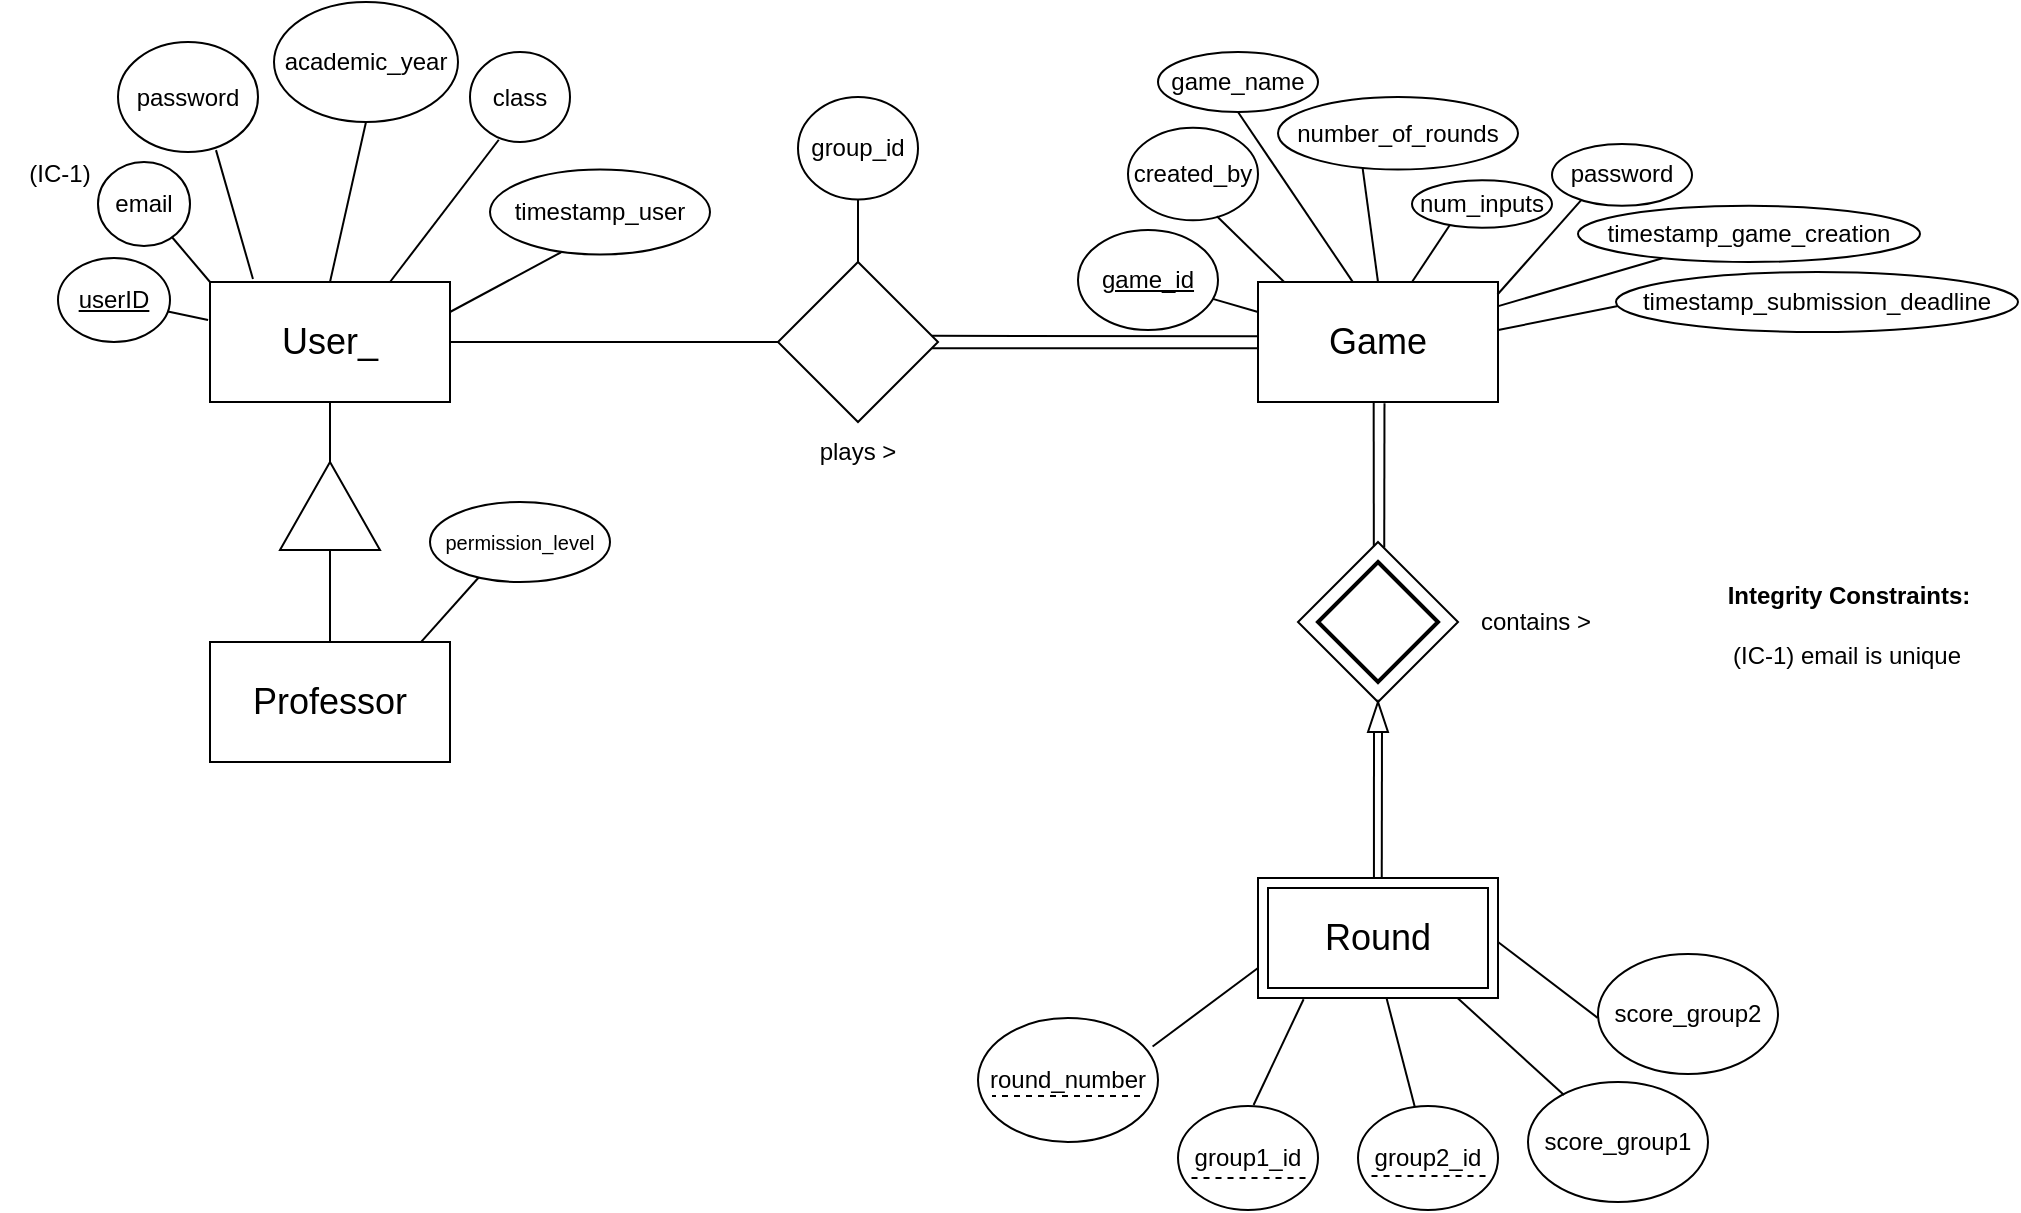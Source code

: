 <mxfile version="25.0.3">
  <diagram name="Page-1" id="LSEg3EpEl5tJXPGkTr6A">
    <mxGraphModel dx="446" dy="1366" grid="1" gridSize="10" guides="1" tooltips="1" connect="1" arrows="1" fold="1" page="1" pageScale="1" pageWidth="827" pageHeight="1169" math="0" shadow="0">
      <root>
        <mxCell id="0" />
        <mxCell id="1" parent="0" />
        <mxCell id="KEBvnTViSRa0IrhKISGH-2" value="Professor" style="rounded=0;whiteSpace=wrap;html=1;fontSize=18;" parent="1" vertex="1">
          <mxGeometry x="226" y="80" width="120" height="60" as="geometry" />
        </mxCell>
        <mxCell id="KEBvnTViSRa0IrhKISGH-3" value="User_" style="rounded=0;whiteSpace=wrap;html=1;fontSize=18;" parent="1" vertex="1">
          <mxGeometry x="226" y="-100" width="120" height="60" as="geometry" />
        </mxCell>
        <mxCell id="KEBvnTViSRa0IrhKISGH-5" value="Game" style="rounded=0;whiteSpace=wrap;html=1;fontSize=18;" parent="1" vertex="1">
          <mxGeometry x="750" y="-100" width="120" height="60" as="geometry" />
        </mxCell>
        <mxCell id="KEBvnTViSRa0IrhKISGH-14" value="class" style="ellipse;whiteSpace=wrap;html=1;" parent="1" vertex="1">
          <mxGeometry x="356" y="-215" width="50" height="45" as="geometry" />
        </mxCell>
        <mxCell id="KEBvnTViSRa0IrhKISGH-16" value="" style="endArrow=none;html=1;rounded=0;exitX=1;exitY=0.5;exitDx=0;exitDy=0;entryX=0;entryY=0.5;entryDx=0;entryDy=0;" parent="1" source="KEBvnTViSRa0IrhKISGH-3" target="1a8eKbtsdFFPZXMQkyjr-9" edge="1">
          <mxGeometry width="50" height="50" relative="1" as="geometry">
            <mxPoint x="426" y="170" as="sourcePoint" />
            <mxPoint x="486" y="-70" as="targetPoint" />
          </mxGeometry>
        </mxCell>
        <mxCell id="KEBvnTViSRa0IrhKISGH-17" value="" style="endArrow=none;html=1;rounded=0;exitX=-0.002;exitY=0.452;exitDx=0;exitDy=0;entryX=0.961;entryY=0.461;entryDx=0;entryDy=0;entryPerimeter=0;exitPerimeter=0;" parent="1" source="KEBvnTViSRa0IrhKISGH-5" target="1a8eKbtsdFFPZXMQkyjr-9" edge="1">
          <mxGeometry width="50" height="50" relative="1" as="geometry">
            <mxPoint x="510" y="129" as="sourcePoint" />
            <mxPoint x="636.88" y="-73.18" as="targetPoint" />
          </mxGeometry>
        </mxCell>
        <mxCell id="KEBvnTViSRa0IrhKISGH-19" value="" style="rhombus;whiteSpace=wrap;html=1;" parent="1" vertex="1">
          <mxGeometry x="770" y="30" width="80" height="80" as="geometry" />
        </mxCell>
        <mxCell id="KEBvnTViSRa0IrhKISGH-20" value="" style="endArrow=none;html=1;rounded=0;entryX=0.482;entryY=1.006;entryDx=0;entryDy=0;entryPerimeter=0;exitX=0.474;exitY=0.027;exitDx=0;exitDy=0;exitPerimeter=0;" parent="1" source="KEBvnTViSRa0IrhKISGH-19" target="KEBvnTViSRa0IrhKISGH-5" edge="1">
          <mxGeometry width="50" height="50" relative="1" as="geometry">
            <mxPoint x="808" y="30" as="sourcePoint" />
            <mxPoint x="740" y="250" as="targetPoint" />
          </mxGeometry>
        </mxCell>
        <mxCell id="KEBvnTViSRa0IrhKISGH-21" value="" style="endArrow=none;html=1;rounded=0;exitX=0.483;exitY=-0.001;exitDx=0;exitDy=0;exitPerimeter=0;" parent="1" source="KEBvnTViSRa0IrhKISGH-81" edge="1">
          <mxGeometry width="50" height="50" relative="1" as="geometry">
            <mxPoint x="807.72" y="180.3" as="sourcePoint" />
            <mxPoint x="808" y="120" as="targetPoint" />
          </mxGeometry>
        </mxCell>
        <mxCell id="KEBvnTViSRa0IrhKISGH-25" value="&lt;u&gt;userID&lt;/u&gt;" style="ellipse;whiteSpace=wrap;html=1;" parent="1" vertex="1">
          <mxGeometry x="150" y="-112" width="56" height="42" as="geometry" />
        </mxCell>
        <mxCell id="KEBvnTViSRa0IrhKISGH-26" value="timestamp_user" style="ellipse;whiteSpace=wrap;html=1;" parent="1" vertex="1">
          <mxGeometry x="366" y="-156.25" width="110" height="42.5" as="geometry" />
        </mxCell>
        <mxCell id="KEBvnTViSRa0IrhKISGH-27" value="" style="triangle;whiteSpace=wrap;html=1;rotation=-90;" parent="1" vertex="1">
          <mxGeometry x="264" y="-13" width="44" height="50" as="geometry" />
        </mxCell>
        <mxCell id="KEBvnTViSRa0IrhKISGH-29" value="" style="endArrow=none;html=1;rounded=0;entryX=0.5;entryY=1;entryDx=0;entryDy=0;exitX=1;exitY=0.5;exitDx=0;exitDy=0;" parent="1" source="KEBvnTViSRa0IrhKISGH-27" target="KEBvnTViSRa0IrhKISGH-3" edge="1">
          <mxGeometry width="50" height="50" relative="1" as="geometry">
            <mxPoint x="476" y="290" as="sourcePoint" />
            <mxPoint x="526" y="240" as="targetPoint" />
          </mxGeometry>
        </mxCell>
        <mxCell id="KEBvnTViSRa0IrhKISGH-30" value="" style="endArrow=none;html=1;rounded=0;entryX=0.5;entryY=0;entryDx=0;entryDy=0;exitX=0;exitY=0.5;exitDx=0;exitDy=0;" parent="1" source="KEBvnTViSRa0IrhKISGH-27" target="KEBvnTViSRa0IrhKISGH-2" edge="1">
          <mxGeometry width="50" height="50" relative="1" as="geometry">
            <mxPoint x="296" as="sourcePoint" />
            <mxPoint x="296" y="-30" as="targetPoint" />
          </mxGeometry>
        </mxCell>
        <mxCell id="KEBvnTViSRa0IrhKISGH-31" value="academic_year" style="ellipse;whiteSpace=wrap;html=1;" parent="1" vertex="1">
          <mxGeometry x="258" y="-240" width="92" height="60" as="geometry" />
        </mxCell>
        <mxCell id="KEBvnTViSRa0IrhKISGH-32" value="" style="endArrow=none;html=1;rounded=0;exitX=0.878;exitY=0.003;exitDx=0;exitDy=0;entryX=0.274;entryY=0.934;entryDx=0;entryDy=0;entryPerimeter=0;exitPerimeter=0;" parent="1" source="KEBvnTViSRa0IrhKISGH-2" target="KEBvnTViSRa0IrhKISGH-34" edge="1">
          <mxGeometry width="50" height="50" relative="1" as="geometry">
            <mxPoint x="686" y="140" as="sourcePoint" />
            <mxPoint x="396" y="60" as="targetPoint" />
          </mxGeometry>
        </mxCell>
        <mxCell id="KEBvnTViSRa0IrhKISGH-34" value="&lt;font style=&quot;font-size: 10px;&quot;&gt;permission_level&lt;/font&gt;" style="ellipse;whiteSpace=wrap;html=1;" parent="1" vertex="1">
          <mxGeometry x="336" y="10" width="90" height="40" as="geometry" />
        </mxCell>
        <mxCell id="KEBvnTViSRa0IrhKISGH-41" value="&lt;u&gt;game_id&lt;/u&gt;" style="ellipse;whiteSpace=wrap;html=1;" parent="1" vertex="1">
          <mxGeometry x="660" y="-126" width="70" height="50" as="geometry" />
        </mxCell>
        <mxCell id="KEBvnTViSRa0IrhKISGH-46" value="round_number" style="ellipse;whiteSpace=wrap;html=1;" parent="1" vertex="1">
          <mxGeometry x="610" y="268" width="90" height="62" as="geometry" />
        </mxCell>
        <mxCell id="KEBvnTViSRa0IrhKISGH-47" value="game_name" style="ellipse;whiteSpace=wrap;html=1;" parent="1" vertex="1">
          <mxGeometry x="700" y="-215" width="80" height="30" as="geometry" />
        </mxCell>
        <mxCell id="KEBvnTViSRa0IrhKISGH-48" value="score_group2" style="ellipse;whiteSpace=wrap;html=1;" parent="1" vertex="1">
          <mxGeometry x="920" y="236" width="90" height="60" as="geometry" />
        </mxCell>
        <mxCell id="KEBvnTViSRa0IrhKISGH-49" value="score_group1" style="ellipse;whiteSpace=wrap;html=1;" parent="1" vertex="1">
          <mxGeometry x="885" y="300" width="90" height="60" as="geometry" />
        </mxCell>
        <mxCell id="KEBvnTViSRa0IrhKISGH-50" value="group1_id" style="ellipse;whiteSpace=wrap;html=1;" parent="1" vertex="1">
          <mxGeometry x="710" y="312" width="70" height="52" as="geometry" />
        </mxCell>
        <mxCell id="KEBvnTViSRa0IrhKISGH-51" value="group2_id" style="ellipse;whiteSpace=wrap;html=1;" parent="1" vertex="1">
          <mxGeometry x="800" y="312" width="70" height="52" as="geometry" />
        </mxCell>
        <mxCell id="KEBvnTViSRa0IrhKISGH-53" value="number_of_rounds" style="ellipse;whiteSpace=wrap;html=1;" parent="1" vertex="1">
          <mxGeometry x="760" y="-192.5" width="120" height="36.25" as="geometry" />
        </mxCell>
        <mxCell id="KEBvnTViSRa0IrhKISGH-55" value="email" style="ellipse;whiteSpace=wrap;html=1;" parent="1" vertex="1">
          <mxGeometry x="170" y="-160" width="46" height="42" as="geometry" />
        </mxCell>
        <mxCell id="KEBvnTViSRa0IrhKISGH-56" value="password" style="ellipse;whiteSpace=wrap;html=1;" parent="1" vertex="1">
          <mxGeometry x="180" y="-220" width="70" height="55" as="geometry" />
        </mxCell>
        <mxCell id="KEBvnTViSRa0IrhKISGH-57" value="" style="endArrow=none;html=1;rounded=0;entryX=0.963;entryY=0.539;entryDx=0;entryDy=0;entryPerimeter=0;exitX=-0.003;exitY=0.553;exitDx=0;exitDy=0;exitPerimeter=0;" parent="1" source="KEBvnTViSRa0IrhKISGH-5" target="1a8eKbtsdFFPZXMQkyjr-9" edge="1">
          <mxGeometry width="50" height="50" relative="1" as="geometry">
            <mxPoint x="750" y="-60" as="sourcePoint" />
            <mxPoint x="637.78" y="-67.54" as="targetPoint" />
          </mxGeometry>
        </mxCell>
        <mxCell id="KEBvnTViSRa0IrhKISGH-59" value="" style="endArrow=none;html=1;rounded=0;exitX=0.524;exitY=0.001;exitDx=0;exitDy=0;exitPerimeter=0;" parent="1" edge="1">
          <mxGeometry width="50" height="50" relative="1" as="geometry">
            <mxPoint x="811.88" y="198.06" as="sourcePoint" />
            <mxPoint x="812" y="120" as="targetPoint" />
          </mxGeometry>
        </mxCell>
        <mxCell id="KEBvnTViSRa0IrhKISGH-60" value="" style="endArrow=none;html=1;rounded=0;entryX=0.527;entryY=1.01;entryDx=0;entryDy=0;entryPerimeter=0;exitX=0.539;exitY=0.035;exitDx=0;exitDy=0;exitPerimeter=0;" parent="1" source="KEBvnTViSRa0IrhKISGH-19" target="KEBvnTViSRa0IrhKISGH-5" edge="1">
          <mxGeometry width="50" height="50" relative="1" as="geometry">
            <mxPoint x="813" y="30" as="sourcePoint" />
            <mxPoint x="830" y="110" as="targetPoint" />
          </mxGeometry>
        </mxCell>
        <mxCell id="KEBvnTViSRa0IrhKISGH-64" value="" style="endArrow=none;dashed=1;html=1;rounded=0;" parent="1" edge="1">
          <mxGeometry width="50" height="50" relative="1" as="geometry">
            <mxPoint x="691" y="307" as="sourcePoint" />
            <mxPoint x="617" y="307" as="targetPoint" />
          </mxGeometry>
        </mxCell>
        <mxCell id="KEBvnTViSRa0IrhKISGH-66" value="" style="endArrow=none;dashed=1;html=1;rounded=0;startSize=4;endSize=0;jumpSize=4;" parent="1" edge="1">
          <mxGeometry width="50" height="50" relative="1" as="geometry">
            <mxPoint x="863.75" y="347" as="sourcePoint" />
            <mxPoint x="806.25" y="347" as="targetPoint" />
          </mxGeometry>
        </mxCell>
        <mxCell id="KEBvnTViSRa0IrhKISGH-67" value="timestamp_game_creation" style="ellipse;whiteSpace=wrap;html=1;" parent="1" vertex="1">
          <mxGeometry x="910" y="-138.12" width="171" height="28.12" as="geometry" />
        </mxCell>
        <mxCell id="KEBvnTViSRa0IrhKISGH-69" value="" style="endArrow=none;html=1;rounded=0;entryX=0;entryY=0.75;entryDx=0;entryDy=0;exitX=0.97;exitY=0.23;exitDx=0;exitDy=0;exitPerimeter=0;" parent="1" source="KEBvnTViSRa0IrhKISGH-46" edge="1">
          <mxGeometry width="50" height="50" relative="1" as="geometry">
            <mxPoint x="700" y="235" as="sourcePoint" />
            <mxPoint x="750" y="243" as="targetPoint" />
          </mxGeometry>
        </mxCell>
        <mxCell id="KEBvnTViSRa0IrhKISGH-70" value="" style="endArrow=none;html=1;rounded=0;entryX=0.19;entryY=1.01;entryDx=0;entryDy=0;entryPerimeter=0;exitX=0.54;exitY=-0.01;exitDx=0;exitDy=0;exitPerimeter=0;" parent="1" source="KEBvnTViSRa0IrhKISGH-50" edge="1">
          <mxGeometry width="50" height="50" relative="1" as="geometry">
            <mxPoint x="710" y="245" as="sourcePoint" />
            <mxPoint x="772.8" y="258.6" as="targetPoint" />
          </mxGeometry>
        </mxCell>
        <mxCell id="KEBvnTViSRa0IrhKISGH-71" value="" style="endArrow=none;html=1;rounded=0;entryX=0.536;entryY=1.005;entryDx=0;entryDy=0;entryPerimeter=0;" parent="1" source="KEBvnTViSRa0IrhKISGH-51" target="KEBvnTViSRa0IrhKISGH-81" edge="1">
          <mxGeometry width="50" height="50" relative="1" as="geometry">
            <mxPoint x="720" y="255" as="sourcePoint" />
            <mxPoint x="833.04" y="256.74" as="targetPoint" />
          </mxGeometry>
        </mxCell>
        <mxCell id="KEBvnTViSRa0IrhKISGH-72" value="" style="endArrow=none;html=1;rounded=0;entryX=0.828;entryY=0.994;entryDx=0;entryDy=0;entryPerimeter=0;exitX=0.2;exitY=0.108;exitDx=0;exitDy=0;exitPerimeter=0;" parent="1" source="KEBvnTViSRa0IrhKISGH-49" target="KEBvnTViSRa0IrhKISGH-81" edge="1">
          <mxGeometry width="50" height="50" relative="1" as="geometry">
            <mxPoint x="910" y="310" as="sourcePoint" />
            <mxPoint x="870" y="258" as="targetPoint" />
          </mxGeometry>
        </mxCell>
        <mxCell id="KEBvnTViSRa0IrhKISGH-73" value="" style="endArrow=none;html=1;rounded=0;entryX=1;entryY=0.533;entryDx=0;entryDy=0;entryPerimeter=0;exitX=-0.002;exitY=0.532;exitDx=0;exitDy=0;exitPerimeter=0;" parent="1" source="KEBvnTViSRa0IrhKISGH-48" target="KEBvnTViSRa0IrhKISGH-81" edge="1">
          <mxGeometry width="50" height="50" relative="1" as="geometry">
            <mxPoint x="920" y="270" as="sourcePoint" />
            <mxPoint x="870.84" y="233.34" as="targetPoint" />
          </mxGeometry>
        </mxCell>
        <mxCell id="KEBvnTViSRa0IrhKISGH-74" value="" style="endArrow=none;html=1;rounded=0;entryX=1;entryY=0.25;entryDx=0;entryDy=0;exitX=0.323;exitY=0.974;exitDx=0;exitDy=0;exitPerimeter=0;" parent="1" source="KEBvnTViSRa0IrhKISGH-26" target="KEBvnTViSRa0IrhKISGH-3" edge="1">
          <mxGeometry width="50" height="50" relative="1" as="geometry">
            <mxPoint x="556" y="30" as="sourcePoint" />
            <mxPoint x="606" y="-20" as="targetPoint" />
          </mxGeometry>
        </mxCell>
        <mxCell id="KEBvnTViSRa0IrhKISGH-76" value="" style="endArrow=none;html=1;rounded=0;entryX=0.75;entryY=0;entryDx=0;entryDy=0;exitX=0.288;exitY=0.975;exitDx=0;exitDy=0;exitPerimeter=0;" parent="1" source="KEBvnTViSRa0IrhKISGH-14" target="KEBvnTViSRa0IrhKISGH-3" edge="1">
          <mxGeometry width="50" height="50" relative="1" as="geometry">
            <mxPoint x="411" y="-93" as="sourcePoint" />
            <mxPoint x="356" y="-75" as="targetPoint" />
          </mxGeometry>
        </mxCell>
        <mxCell id="KEBvnTViSRa0IrhKISGH-77" value="" style="endArrow=none;html=1;rounded=0;entryX=0.5;entryY=0;entryDx=0;entryDy=0;exitX=0.5;exitY=1;exitDx=0;exitDy=0;" parent="1" source="KEBvnTViSRa0IrhKISGH-31" target="KEBvnTViSRa0IrhKISGH-3" edge="1">
          <mxGeometry width="50" height="50" relative="1" as="geometry">
            <mxPoint x="421" y="-83" as="sourcePoint" />
            <mxPoint x="366" y="-65" as="targetPoint" />
          </mxGeometry>
        </mxCell>
        <mxCell id="KEBvnTViSRa0IrhKISGH-78" value="" style="endArrow=none;html=1;rounded=0;entryX=0.179;entryY=-0.025;entryDx=0;entryDy=0;exitX=0.7;exitY=0.983;exitDx=0;exitDy=0;entryPerimeter=0;exitPerimeter=0;" parent="1" source="KEBvnTViSRa0IrhKISGH-56" target="KEBvnTViSRa0IrhKISGH-3" edge="1">
          <mxGeometry width="50" height="50" relative="1" as="geometry">
            <mxPoint x="296" y="-180" as="sourcePoint" />
            <mxPoint x="296" y="-90" as="targetPoint" />
          </mxGeometry>
        </mxCell>
        <mxCell id="KEBvnTViSRa0IrhKISGH-79" value="" style="endArrow=none;html=1;rounded=0;entryX=-0.008;entryY=0.317;entryDx=0;entryDy=0;entryPerimeter=0;" parent="1" source="KEBvnTViSRa0IrhKISGH-25" target="KEBvnTViSRa0IrhKISGH-3" edge="1">
          <mxGeometry width="50" height="50" relative="1" as="geometry">
            <mxPoint x="306" y="-170" as="sourcePoint" />
            <mxPoint x="306" y="-80" as="targetPoint" />
          </mxGeometry>
        </mxCell>
        <mxCell id="KEBvnTViSRa0IrhKISGH-80" value="" style="endArrow=none;html=1;rounded=0;entryX=0;entryY=0;entryDx=0;entryDy=0;" parent="1" source="KEBvnTViSRa0IrhKISGH-55" target="KEBvnTViSRa0IrhKISGH-3" edge="1">
          <mxGeometry width="50" height="50" relative="1" as="geometry">
            <mxPoint x="316" y="-160" as="sourcePoint" />
            <mxPoint x="316" y="-70" as="targetPoint" />
          </mxGeometry>
        </mxCell>
        <mxCell id="KEBvnTViSRa0IrhKISGH-81" value="Round" style="shape=ext;margin=3;double=1;whiteSpace=wrap;html=1;align=center;fontSize=18;" parent="1" vertex="1">
          <mxGeometry x="750" y="198" width="120" height="60" as="geometry" />
        </mxCell>
        <mxCell id="KEBvnTViSRa0IrhKISGH-85" value="" style="endArrow=none;html=1;rounded=0;entryX=0;entryY=0.25;entryDx=0;entryDy=0;" parent="1" source="KEBvnTViSRa0IrhKISGH-41" target="KEBvnTViSRa0IrhKISGH-5" edge="1">
          <mxGeometry width="50" height="50" relative="1" as="geometry">
            <mxPoint x="780" y="-60" as="sourcePoint" />
            <mxPoint x="830" y="-110" as="targetPoint" />
          </mxGeometry>
        </mxCell>
        <mxCell id="KEBvnTViSRa0IrhKISGH-87" value="" style="endArrow=none;html=1;rounded=0;entryX=0.394;entryY=-0.003;entryDx=0;entryDy=0;entryPerimeter=0;exitX=0.5;exitY=1;exitDx=0;exitDy=0;" parent="1" source="KEBvnTViSRa0IrhKISGH-47" target="KEBvnTViSRa0IrhKISGH-5" edge="1">
          <mxGeometry width="50" height="50" relative="1" as="geometry">
            <mxPoint x="733" y="-103" as="sourcePoint" />
            <mxPoint x="760" y="-90" as="targetPoint" />
          </mxGeometry>
        </mxCell>
        <mxCell id="KEBvnTViSRa0IrhKISGH-88" value="" style="endArrow=none;html=1;rounded=0;exitX=0.353;exitY=0.991;exitDx=0;exitDy=0;entryX=0.5;entryY=0;entryDx=0;entryDy=0;exitPerimeter=0;" parent="1" source="KEBvnTViSRa0IrhKISGH-53" target="KEBvnTViSRa0IrhKISGH-5" edge="1">
          <mxGeometry width="50" height="50" relative="1" as="geometry">
            <mxPoint x="743" y="-93" as="sourcePoint" />
            <mxPoint x="830" y="-130.667" as="targetPoint" />
          </mxGeometry>
        </mxCell>
        <mxCell id="KEBvnTViSRa0IrhKISGH-89" value="" style="endArrow=none;html=1;rounded=0;entryX=1.006;entryY=0.203;entryDx=0;entryDy=0;entryPerimeter=0;" parent="1" edge="1">
          <mxGeometry width="50" height="50" relative="1" as="geometry">
            <mxPoint x="952.235" y="-111.838" as="sourcePoint" />
            <mxPoint x="869.72" y="-87.82" as="targetPoint" />
          </mxGeometry>
        </mxCell>
        <mxCell id="1a8eKbtsdFFPZXMQkyjr-1" value="(IC-1)" style="text;html=1;align=center;verticalAlign=middle;whiteSpace=wrap;rounded=0;" parent="1" vertex="1">
          <mxGeometry x="121" y="-169" width="60" height="30" as="geometry" />
        </mxCell>
        <mxCell id="1a8eKbtsdFFPZXMQkyjr-2" value="&lt;div&gt;Integrity Constraints:&lt;/div&gt;" style="text;html=1;align=center;verticalAlign=middle;resizable=0;points=[];autosize=1;strokeColor=none;fillColor=none;fontStyle=1" parent="1" vertex="1">
          <mxGeometry x="980" y="42" width="130" height="30" as="geometry" />
        </mxCell>
        <mxCell id="1a8eKbtsdFFPZXMQkyjr-6" value="plays &amp;gt;" style="text;html=1;align=center;verticalAlign=middle;whiteSpace=wrap;rounded=0;" parent="1" vertex="1">
          <mxGeometry x="520" y="-30" width="60" height="30" as="geometry" />
        </mxCell>
        <mxCell id="1a8eKbtsdFFPZXMQkyjr-7" value="contains &amp;gt;" style="text;html=1;align=center;verticalAlign=middle;whiteSpace=wrap;rounded=0;" parent="1" vertex="1">
          <mxGeometry x="859" y="55" width="60" height="30" as="geometry" />
        </mxCell>
        <mxCell id="1a8eKbtsdFFPZXMQkyjr-8" value="" style="strokeWidth=2;html=1;shape=mxgraph.flowchart.decision;whiteSpace=wrap;" parent="1" vertex="1">
          <mxGeometry x="780" y="40" width="60" height="60" as="geometry" />
        </mxCell>
        <mxCell id="1a8eKbtsdFFPZXMQkyjr-9" value="" style="rhombus;whiteSpace=wrap;html=1;" parent="1" vertex="1">
          <mxGeometry x="510" y="-110" width="80" height="80" as="geometry" />
        </mxCell>
        <mxCell id="1a8eKbtsdFFPZXMQkyjr-11" value="" style="triangle;whiteSpace=wrap;html=1;rotation=-90;" parent="1" vertex="1">
          <mxGeometry x="802.5" y="112.5" width="15" height="10" as="geometry" />
        </mxCell>
        <mxCell id="1a8eKbtsdFFPZXMQkyjr-17" value="&lt;div&gt;&lt;span style=&quot;background-color: initial;&quot;&gt;(IC-1) email is unique&lt;/span&gt;&lt;/div&gt;" style="text;html=1;align=center;verticalAlign=middle;resizable=0;points=[];autosize=1;strokeColor=none;fillColor=none;" parent="1" vertex="1">
          <mxGeometry x="974" y="72" width="140" height="30" as="geometry" />
        </mxCell>
        <mxCell id="4MLdNJm40MoZHTAZpqg6-1" value="" style="endArrow=none;dashed=1;html=1;rounded=0;startSize=4;endSize=0;jumpSize=4;" parent="1" edge="1">
          <mxGeometry width="50" height="50" relative="1" as="geometry">
            <mxPoint x="773.75" y="348" as="sourcePoint" />
            <mxPoint x="716.25" y="348" as="targetPoint" />
          </mxGeometry>
        </mxCell>
        <mxCell id="TCj8vwOEYVdi2FSvWI34-1" value="num_inputs" style="ellipse;whiteSpace=wrap;html=1;" parent="1" vertex="1">
          <mxGeometry x="827" y="-150.88" width="70" height="23.75" as="geometry" />
        </mxCell>
        <mxCell id="TCj8vwOEYVdi2FSvWI34-2" value="" style="endArrow=none;html=1;rounded=0;entryX=0.967;entryY=-0.013;entryDx=0;entryDy=0;exitX=0.268;exitY=0.953;exitDx=0;exitDy=0;entryPerimeter=0;exitPerimeter=0;" parent="1" source="TCj8vwOEYVdi2FSvWI34-1" edge="1">
          <mxGeometry width="50" height="50" relative="1" as="geometry">
            <mxPoint x="838.56" y="-108.82" as="sourcePoint" />
            <mxPoint x="827" y="-100.0" as="targetPoint" />
          </mxGeometry>
        </mxCell>
        <mxCell id="fMPy9mfBFGrcauoXWkiR-1" value="password" style="ellipse;whiteSpace=wrap;html=1;" parent="1" vertex="1">
          <mxGeometry x="897" y="-169" width="70" height="30.88" as="geometry" />
        </mxCell>
        <mxCell id="fMPy9mfBFGrcauoXWkiR-2" value="" style="endArrow=none;html=1;rounded=0;entryX=0.998;entryY=0.104;entryDx=0;entryDy=0;exitX=0.207;exitY=0.913;exitDx=0;exitDy=0;exitPerimeter=0;entryPerimeter=0;" parent="1" source="fMPy9mfBFGrcauoXWkiR-1" target="KEBvnTViSRa0IrhKISGH-5" edge="1">
          <mxGeometry width="50" height="50" relative="1" as="geometry">
            <mxPoint x="999" y="-135" as="sourcePoint" />
            <mxPoint x="919" y="-100" as="targetPoint" />
          </mxGeometry>
        </mxCell>
        <mxCell id="fMPy9mfBFGrcauoXWkiR-3" value="created_by" style="ellipse;whiteSpace=wrap;html=1;" parent="1" vertex="1">
          <mxGeometry x="685" y="-177.12" width="65" height="46.25" as="geometry" />
        </mxCell>
        <mxCell id="fMPy9mfBFGrcauoXWkiR-4" value="" style="endArrow=none;html=1;rounded=0;entryX=0.109;entryY=0;entryDx=0;entryDy=0;entryPerimeter=0;exitX=0.684;exitY=0.956;exitDx=0;exitDy=0;exitPerimeter=0;" parent="1" source="fMPy9mfBFGrcauoXWkiR-3" target="KEBvnTViSRa0IrhKISGH-5" edge="1">
          <mxGeometry width="50" height="50" relative="1" as="geometry">
            <mxPoint x="730" y="-136" as="sourcePoint" />
            <mxPoint x="735" y="-110" as="targetPoint" />
          </mxGeometry>
        </mxCell>
        <mxCell id="fMPy9mfBFGrcauoXWkiR-5" value="timestamp_submission_deadline" style="ellipse;whiteSpace=wrap;html=1;" parent="1" vertex="1">
          <mxGeometry x="929" y="-105" width="201" height="30" as="geometry" />
        </mxCell>
        <mxCell id="fMPy9mfBFGrcauoXWkiR-7" value="" style="endArrow=none;html=1;rounded=0;entryX=0.996;entryY=0.859;entryDx=0;entryDy=0;entryPerimeter=0;" parent="1" edge="1">
          <mxGeometry width="50" height="50" relative="1" as="geometry">
            <mxPoint x="930" y="-88" as="sourcePoint" />
            <mxPoint x="870.12" y="-76.0" as="targetPoint" />
          </mxGeometry>
        </mxCell>
        <mxCell id="iFoSWe_3FOHAdTrPzaaE-1" value="group_id" style="ellipse;whiteSpace=wrap;html=1;" vertex="1" parent="1">
          <mxGeometry x="520" y="-192.5" width="60" height="51.25" as="geometry" />
        </mxCell>
        <mxCell id="iFoSWe_3FOHAdTrPzaaE-2" value="" style="endArrow=none;html=1;rounded=0;entryX=0.5;entryY=0;entryDx=0;entryDy=0;exitX=0.5;exitY=1;exitDx=0;exitDy=0;" edge="1" parent="1" source="iFoSWe_3FOHAdTrPzaaE-1" target="1a8eKbtsdFFPZXMQkyjr-9">
          <mxGeometry width="50" height="50" relative="1" as="geometry">
            <mxPoint x="590" y="-143.75" as="sourcePoint" />
            <mxPoint x="534" y="-113.75" as="targetPoint" />
          </mxGeometry>
        </mxCell>
      </root>
    </mxGraphModel>
  </diagram>
</mxfile>

